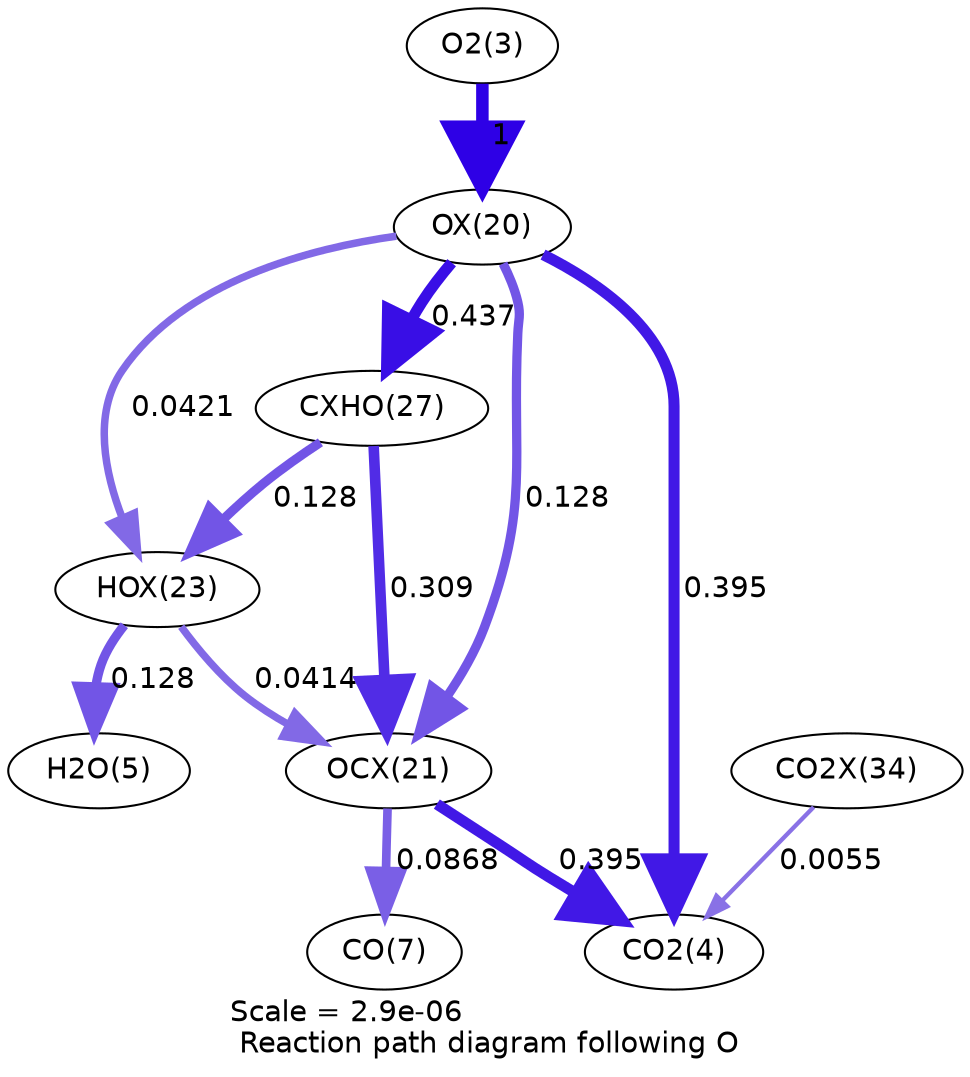 digraph reaction_paths {
center=1;
s5 -> s23[fontname="Helvetica", penwidth=6, arrowsize=3, color="0.7, 1.5, 0.9"
, label=" 1"];
s23 -> s26[fontname="Helvetica", penwidth=3.61, arrowsize=1.8, color="0.7, 0.542, 0.9"
, label=" 0.0421"];
s23 -> s29[fontname="Helvetica", penwidth=5.37, arrowsize=2.69, color="0.7, 0.937, 0.9"
, label=" 0.437"];
s23 -> s24[fontname="Helvetica", penwidth=4.45, arrowsize=2.22, color="0.7, 0.628, 0.9"
, label=" 0.128"];
s23 -> s6[fontname="Helvetica", penwidth=5.3, arrowsize=2.65, color="0.7, 0.895, 0.9"
, label=" 0.395"];
s26 -> s7[fontname="Helvetica", penwidth=4.45, arrowsize=2.22, color="0.7, 0.628, 0.9"
, label=" 0.128"];
s29 -> s26[fontname="Helvetica", penwidth=4.45, arrowsize=2.22, color="0.7, 0.628, 0.9"
, label=" 0.128"];
s26 -> s24[fontname="Helvetica", penwidth=3.6, arrowsize=1.8, color="0.7, 0.541, 0.9"
, label=" 0.0414"];
s29 -> s24[fontname="Helvetica", penwidth=5.11, arrowsize=2.56, color="0.7, 0.809, 0.9"
, label=" 0.309"];
s24 -> s9[fontname="Helvetica", penwidth=4.16, arrowsize=2.08, color="0.7, 0.587, 0.9"
, label=" 0.0868"];
s24 -> s6[fontname="Helvetica", penwidth=5.3, arrowsize=2.65, color="0.7, 0.895, 0.9"
, label=" 0.395"];
s31 -> s6[fontname="Helvetica", penwidth=2.07, arrowsize=1.04, color="0.7, 0.506, 0.9"
, label=" 0.0055"];
s5 [ fontname="Helvetica", label="O2(3)"];
s6 [ fontname="Helvetica", label="CO2(4)"];
s7 [ fontname="Helvetica", label="H2O(5)"];
s9 [ fontname="Helvetica", label="CO(7)"];
s23 [ fontname="Helvetica", label="OX(20)"];
s24 [ fontname="Helvetica", label="OCX(21)"];
s26 [ fontname="Helvetica", label="HOX(23)"];
s29 [ fontname="Helvetica", label="CXHO(27)"];
s31 [ fontname="Helvetica", label="CO2X(34)"];
 label = "Scale = 2.9e-06\l Reaction path diagram following O";
 fontname = "Helvetica";
}
